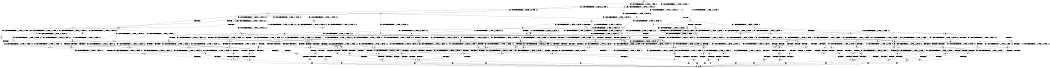 digraph BCG {
size = "7, 10.5";
center = TRUE;
node [shape = circle];
0 [peripheries = 2];
0 -> 1 [label = "EX !0 !ATOMIC_EXCH_BRANCH (1, +1, TRUE, +0, 2, TRUE) !:0:"];
0 -> 2 [label = "EX !1 !ATOMIC_EXCH_BRANCH (1, +0, FALSE, +0, 3, TRUE) !:0:"];
0 -> 3 [label = "EX !2 !ATOMIC_EXCH_BRANCH (1, +0, TRUE, +0, 1, TRUE) !:0:"];
0 -> 4 [label = "EX !0 !ATOMIC_EXCH_BRANCH (1, +1, TRUE, +0, 2, TRUE) !:0:"];
1 -> 5 [label = "TERMINATE !0"];
2 -> 6 [label = "EX !0 !ATOMIC_EXCH_BRANCH (1, +1, TRUE, +0, 2, TRUE) !:0:1:"];
2 -> 7 [label = "TERMINATE !1"];
2 -> 8 [label = "EX !2 !ATOMIC_EXCH_BRANCH (1, +0, TRUE, +0, 1, TRUE) !:0:1:"];
2 -> 9 [label = "EX !0 !ATOMIC_EXCH_BRANCH (1, +1, TRUE, +0, 2, TRUE) !:0:1:"];
3 -> 10 [label = "EX !0 !ATOMIC_EXCH_BRANCH (1, +1, TRUE, +0, 2, TRUE) !:0:2:"];
3 -> 11 [label = "EX !1 !ATOMIC_EXCH_BRANCH (1, +0, FALSE, +0, 3, TRUE) !:0:2:"];
3 -> 12 [label = "EX !0 !ATOMIC_EXCH_BRANCH (1, +1, TRUE, +0, 2, TRUE) !:0:2:"];
3 -> 3 [label = "EX !2 !ATOMIC_EXCH_BRANCH (1, +0, TRUE, +0, 1, TRUE) !:0:2:"];
4 -> 5 [label = "TERMINATE !0"];
4 -> 13 [label = "TERMINATE !0"];
4 -> 14 [label = "EX !1 !ATOMIC_EXCH_BRANCH (1, +0, FALSE, +0, 3, FALSE) !:0:"];
4 -> 15 [label = "EX !2 !ATOMIC_EXCH_BRANCH (1, +0, TRUE, +0, 1, FALSE) !:0:"];
5 -> 16 [label = "EX !1 !ATOMIC_EXCH_BRANCH (1, +0, FALSE, +0, 3, FALSE) !:1:"];
6 -> 17 [label = "TERMINATE !0"];
7 -> 18 [label = "EX !0 !ATOMIC_EXCH_BRANCH (1, +1, TRUE, +0, 2, TRUE) !:0:"];
7 -> 19 [label = "EX !2 !ATOMIC_EXCH_BRANCH (1, +0, TRUE, +0, 1, TRUE) !:0:"];
7 -> 20 [label = "EX !0 !ATOMIC_EXCH_BRANCH (1, +1, TRUE, +0, 2, TRUE) !:0:"];
8 -> 21 [label = "EX !0 !ATOMIC_EXCH_BRANCH (1, +1, TRUE, +0, 2, TRUE) !:0:1:2:"];
8 -> 22 [label = "TERMINATE !1"];
8 -> 23 [label = "EX !0 !ATOMIC_EXCH_BRANCH (1, +1, TRUE, +0, 2, TRUE) !:0:1:2:"];
8 -> 8 [label = "EX !2 !ATOMIC_EXCH_BRANCH (1, +0, TRUE, +0, 1, TRUE) !:0:1:2:"];
9 -> 17 [label = "TERMINATE !0"];
9 -> 24 [label = "TERMINATE !1"];
9 -> 25 [label = "TERMINATE !0"];
9 -> 26 [label = "EX !2 !ATOMIC_EXCH_BRANCH (1, +0, TRUE, +0, 1, FALSE) !:0:1:"];
10 -> 27 [label = "EX !2 !ATOMIC_EXCH_BRANCH (1, +0, TRUE, +0, 1, FALSE) !:0:2:"];
11 -> 28 [label = "EX !2 !ATOMIC_EXCH_BRANCH (1, +0, TRUE, +0, 1, TRUE) !:0:1:2:"];
11 -> 22 [label = "TERMINATE !1"];
11 -> 23 [label = "EX !0 !ATOMIC_EXCH_BRANCH (1, +1, TRUE, +0, 2, TRUE) !:0:1:2:"];
11 -> 8 [label = "EX !2 !ATOMIC_EXCH_BRANCH (1, +0, TRUE, +0, 1, TRUE) !:0:1:2:"];
12 -> 27 [label = "EX !2 !ATOMIC_EXCH_BRANCH (1, +0, TRUE, +0, 1, FALSE) !:0:2:"];
12 -> 29 [label = "TERMINATE !0"];
12 -> 30 [label = "EX !1 !ATOMIC_EXCH_BRANCH (1, +0, FALSE, +0, 3, FALSE) !:0:2:"];
12 -> 15 [label = "EX !2 !ATOMIC_EXCH_BRANCH (1, +0, TRUE, +0, 1, FALSE) !:0:2:"];
13 -> 16 [label = "EX !1 !ATOMIC_EXCH_BRANCH (1, +0, FALSE, +0, 3, FALSE) !:1:"];
13 -> 31 [label = "EX !2 !ATOMIC_EXCH_BRANCH (1, +0, TRUE, +0, 1, FALSE) !:1:"];
13 -> 32 [label = "EX !1 !ATOMIC_EXCH_BRANCH (1, +0, FALSE, +0, 3, FALSE) !:1:"];
14 -> 33 [label = "EX !1 !ATOMIC_EXCH_BRANCH (1, +1, TRUE, +0, 3, FALSE) !:0:1:"];
14 -> 34 [label = "TERMINATE !0"];
14 -> 35 [label = "EX !2 !ATOMIC_EXCH_BRANCH (1, +0, TRUE, +0, 1, FALSE) !:0:1:"];
14 -> 36 [label = "EX !1 !ATOMIC_EXCH_BRANCH (1, +1, TRUE, +0, 3, FALSE) !:0:1:"];
15 -> 37 [label = "TERMINATE !0"];
15 -> 38 [label = "TERMINATE !2"];
15 -> 39 [label = "TERMINATE !0"];
15 -> 40 [label = "EX !1 !ATOMIC_EXCH_BRANCH (1, +0, FALSE, +0, 3, TRUE) !:0:2:"];
16 -> 41 [label = "EX !1 !ATOMIC_EXCH_BRANCH (1, +1, TRUE, +0, 3, FALSE) !:1:"];
17 -> 42 [label = "TERMINATE !1"];
18 -> 43 [label = "TERMINATE !0"];
19 -> 44 [label = "EX !0 !ATOMIC_EXCH_BRANCH (1, +1, TRUE, +0, 2, TRUE) !:0:2:"];
19 -> 45 [label = "EX !0 !ATOMIC_EXCH_BRANCH (1, +1, TRUE, +0, 2, TRUE) !:0:2:"];
19 -> 19 [label = "EX !2 !ATOMIC_EXCH_BRANCH (1, +0, TRUE, +0, 1, TRUE) !:0:2:"];
20 -> 43 [label = "TERMINATE !0"];
20 -> 46 [label = "TERMINATE !0"];
20 -> 47 [label = "EX !2 !ATOMIC_EXCH_BRANCH (1, +0, TRUE, +0, 1, FALSE) !:0:"];
21 -> 48 [label = "EX !2 !ATOMIC_EXCH_BRANCH (1, +0, TRUE, +0, 1, FALSE) !:0:1:2:"];
22 -> 49 [label = "EX !2 !ATOMIC_EXCH_BRANCH (1, +0, TRUE, +0, 1, TRUE) !:0:2:"];
22 -> 45 [label = "EX !0 !ATOMIC_EXCH_BRANCH (1, +1, TRUE, +0, 2, TRUE) !:0:2:"];
22 -> 19 [label = "EX !2 !ATOMIC_EXCH_BRANCH (1, +0, TRUE, +0, 1, TRUE) !:0:2:"];
23 -> 48 [label = "EX !2 !ATOMIC_EXCH_BRANCH (1, +0, TRUE, +0, 1, FALSE) !:0:1:2:"];
23 -> 50 [label = "TERMINATE !1"];
23 -> 51 [label = "TERMINATE !0"];
23 -> 26 [label = "EX !2 !ATOMIC_EXCH_BRANCH (1, +0, TRUE, +0, 1, FALSE) !:0:1:2:"];
24 -> 43 [label = "TERMINATE !0"];
24 -> 46 [label = "TERMINATE !0"];
24 -> 47 [label = "EX !2 !ATOMIC_EXCH_BRANCH (1, +0, TRUE, +0, 1, FALSE) !:0:"];
25 -> 42 [label = "TERMINATE !1"];
25 -> 52 [label = "TERMINATE !1"];
25 -> 53 [label = "EX !2 !ATOMIC_EXCH_BRANCH (1, +0, TRUE, +0, 1, FALSE) !:1:"];
26 -> 54 [label = "TERMINATE !0"];
26 -> 55 [label = "TERMINATE !1"];
26 -> 56 [label = "TERMINATE !2"];
26 -> 57 [label = "TERMINATE !0"];
27 -> 37 [label = "TERMINATE !0"];
28 -> 21 [label = "EX !0 !ATOMIC_EXCH_BRANCH (1, +1, TRUE, +0, 2, TRUE) !:0:1:2:"];
29 -> 58 [label = "EX !2 !ATOMIC_EXCH_BRANCH (1, +0, TRUE, +0, 1, FALSE) !:1:2:"];
29 -> 59 [label = "EX !1 !ATOMIC_EXCH_BRANCH (1, +0, FALSE, +0, 3, FALSE) !:1:2:"];
29 -> 31 [label = "EX !2 !ATOMIC_EXCH_BRANCH (1, +0, TRUE, +0, 1, FALSE) !:1:2:"];
30 -> 60 [label = "EX !1 !ATOMIC_EXCH_BRANCH (1, +1, TRUE, +0, 3, FALSE) !:0:1:2:"];
30 -> 61 [label = "TERMINATE !0"];
30 -> 35 [label = "EX !2 !ATOMIC_EXCH_BRANCH (1, +0, TRUE, +0, 1, FALSE) !:0:1:2:"];
30 -> 62 [label = "EX !1 !ATOMIC_EXCH_BRANCH (1, +1, TRUE, +0, 3, FALSE) !:0:1:2:"];
31 -> 63 [label = "EX !1 !ATOMIC_EXCH_BRANCH (1, +0, FALSE, +0, 3, TRUE) !:1:2:"];
31 -> 64 [label = "TERMINATE !2"];
31 -> 65 [label = "EX !1 !ATOMIC_EXCH_BRANCH (1, +0, FALSE, +0, 3, TRUE) !:1:2:"];
32 -> 41 [label = "EX !1 !ATOMIC_EXCH_BRANCH (1, +1, TRUE, +0, 3, FALSE) !:1:"];
32 -> 66 [label = "EX !2 !ATOMIC_EXCH_BRANCH (1, +0, TRUE, +0, 1, FALSE) !:1:"];
32 -> 67 [label = "EX !1 !ATOMIC_EXCH_BRANCH (1, +1, TRUE, +0, 3, FALSE) !:1:"];
33 -> 17 [label = "TERMINATE !0"];
34 -> 41 [label = "EX !1 !ATOMIC_EXCH_BRANCH (1, +1, TRUE, +0, 3, FALSE) !:1:"];
34 -> 66 [label = "EX !2 !ATOMIC_EXCH_BRANCH (1, +0, TRUE, +0, 1, FALSE) !:1:"];
34 -> 67 [label = "EX !1 !ATOMIC_EXCH_BRANCH (1, +1, TRUE, +0, 3, FALSE) !:1:"];
35 -> 68 [label = "EX !1 !ATOMIC_EXCH_BRANCH (1, +1, TRUE, +0, 3, TRUE) !:0:1:2:"];
35 -> 69 [label = "TERMINATE !2"];
35 -> 70 [label = "TERMINATE !0"];
35 -> 71 [label = "EX !1 !ATOMIC_EXCH_BRANCH (1, +1, TRUE, +0, 3, TRUE) !:0:1:2:"];
36 -> 17 [label = "TERMINATE !0"];
36 -> 24 [label = "TERMINATE !1"];
36 -> 25 [label = "TERMINATE !0"];
36 -> 26 [label = "EX !2 !ATOMIC_EXCH_BRANCH (1, +0, TRUE, +0, 1, FALSE) !:0:1:"];
37 -> 63 [label = "EX !1 !ATOMIC_EXCH_BRANCH (1, +0, FALSE, +0, 3, TRUE) !:1:2:"];
38 -> 72 [label = "TERMINATE !0"];
38 -> 73 [label = "TERMINATE !0"];
38 -> 74 [label = "EX !1 !ATOMIC_EXCH_BRANCH (1, +0, FALSE, +0, 3, TRUE) !:0:"];
39 -> 63 [label = "EX !1 !ATOMIC_EXCH_BRANCH (1, +0, FALSE, +0, 3, TRUE) !:1:2:"];
39 -> 64 [label = "TERMINATE !2"];
39 -> 65 [label = "EX !1 !ATOMIC_EXCH_BRANCH (1, +0, FALSE, +0, 3, TRUE) !:1:2:"];
40 -> 54 [label = "TERMINATE !0"];
40 -> 55 [label = "TERMINATE !1"];
40 -> 56 [label = "TERMINATE !2"];
40 -> 57 [label = "TERMINATE !0"];
41 -> 42 [label = "TERMINATE !1"];
42 -> 75 [label = "EX !2 !ATOMIC_EXCH_BRANCH (1, +0, TRUE, +0, 1, FALSE) !:2:"];
43 -> 76 [label = "EX !2 !ATOMIC_EXCH_BRANCH (1, +0, TRUE, +0, 1, FALSE) !:1:2:"];
44 -> 77 [label = "EX !2 !ATOMIC_EXCH_BRANCH (1, +0, TRUE, +0, 1, FALSE) !:0:2:"];
45 -> 77 [label = "EX !2 !ATOMIC_EXCH_BRANCH (1, +0, TRUE, +0, 1, FALSE) !:0:2:"];
45 -> 78 [label = "TERMINATE !0"];
45 -> 47 [label = "EX !2 !ATOMIC_EXCH_BRANCH (1, +0, TRUE, +0, 1, FALSE) !:0:2:"];
46 -> 76 [label = "EX !2 !ATOMIC_EXCH_BRANCH (1, +0, TRUE, +0, 1, FALSE) !:1:2:"];
46 -> 79 [label = "EX !2 !ATOMIC_EXCH_BRANCH (1, +0, TRUE, +0, 1, FALSE) !:1:2:"];
47 -> 80 [label = "TERMINATE !0"];
47 -> 81 [label = "TERMINATE !2"];
47 -> 82 [label = "TERMINATE !0"];
48 -> 54 [label = "TERMINATE !0"];
49 -> 44 [label = "EX !0 !ATOMIC_EXCH_BRANCH (1, +1, TRUE, +0, 2, TRUE) !:0:2:"];
50 -> 77 [label = "EX !2 !ATOMIC_EXCH_BRANCH (1, +0, TRUE, +0, 1, FALSE) !:0:2:"];
50 -> 78 [label = "TERMINATE !0"];
50 -> 47 [label = "EX !2 !ATOMIC_EXCH_BRANCH (1, +0, TRUE, +0, 1, FALSE) !:0:2:"];
51 -> 83 [label = "EX !2 !ATOMIC_EXCH_BRANCH (1, +0, TRUE, +0, 1, FALSE) !:1:2:"];
51 -> 84 [label = "TERMINATE !1"];
51 -> 53 [label = "EX !2 !ATOMIC_EXCH_BRANCH (1, +0, TRUE, +0, 1, FALSE) !:1:2:"];
52 -> 75 [label = "EX !2 !ATOMIC_EXCH_BRANCH (1, +0, TRUE, +0, 1, FALSE) !:2:"];
52 -> 85 [label = "EX !2 !ATOMIC_EXCH_BRANCH (1, +0, TRUE, +0, 1, FALSE) !:2:"];
53 -> 86 [label = "TERMINATE !2"];
53 -> 87 [label = "TERMINATE !1"];
53 -> 88 [label = "TERMINATE !2"];
54 -> 86 [label = "TERMINATE !2"];
55 -> 80 [label = "TERMINATE !0"];
55 -> 81 [label = "TERMINATE !2"];
55 -> 82 [label = "TERMINATE !0"];
56 -> 89 [label = "TERMINATE !0"];
56 -> 90 [label = "TERMINATE !1"];
56 -> 91 [label = "TERMINATE !0"];
57 -> 86 [label = "TERMINATE !2"];
57 -> 87 [label = "TERMINATE !1"];
57 -> 88 [label = "TERMINATE !2"];
58 -> 63 [label = "EX !1 !ATOMIC_EXCH_BRANCH (1, +0, FALSE, +0, 3, TRUE) !:1:2:"];
59 -> 92 [label = "EX !1 !ATOMIC_EXCH_BRANCH (1, +1, TRUE, +0, 3, FALSE) !:1:2:"];
59 -> 66 [label = "EX !2 !ATOMIC_EXCH_BRANCH (1, +0, TRUE, +0, 1, FALSE) !:1:2:"];
59 -> 93 [label = "EX !1 !ATOMIC_EXCH_BRANCH (1, +1, TRUE, +0, 3, FALSE) !:1:2:"];
60 -> 48 [label = "EX !2 !ATOMIC_EXCH_BRANCH (1, +0, TRUE, +0, 1, FALSE) !:0:1:2:"];
61 -> 92 [label = "EX !1 !ATOMIC_EXCH_BRANCH (1, +1, TRUE, +0, 3, FALSE) !:1:2:"];
61 -> 66 [label = "EX !2 !ATOMIC_EXCH_BRANCH (1, +0, TRUE, +0, 1, FALSE) !:1:2:"];
61 -> 93 [label = "EX !1 !ATOMIC_EXCH_BRANCH (1, +1, TRUE, +0, 3, FALSE) !:1:2:"];
62 -> 48 [label = "EX !2 !ATOMIC_EXCH_BRANCH (1, +0, TRUE, +0, 1, FALSE) !:0:1:2:"];
62 -> 50 [label = "TERMINATE !1"];
62 -> 51 [label = "TERMINATE !0"];
62 -> 26 [label = "EX !2 !ATOMIC_EXCH_BRANCH (1, +0, TRUE, +0, 1, FALSE) !:0:1:2:"];
63 -> 86 [label = "TERMINATE !2"];
64 -> 94 [label = "EX !1 !ATOMIC_EXCH_BRANCH (1, +0, FALSE, +0, 3, TRUE) !:1:"];
64 -> 95 [label = "EX !1 !ATOMIC_EXCH_BRANCH (1, +0, FALSE, +0, 3, TRUE) !:1:"];
65 -> 86 [label = "TERMINATE !2"];
65 -> 87 [label = "TERMINATE !1"];
65 -> 88 [label = "TERMINATE !2"];
66 -> 96 [label = "EX !1 !ATOMIC_EXCH_BRANCH (1, +1, TRUE, +0, 3, TRUE) !:1:2:"];
66 -> 97 [label = "TERMINATE !2"];
66 -> 98 [label = "EX !1 !ATOMIC_EXCH_BRANCH (1, +1, TRUE, +0, 3, TRUE) !:1:2:"];
67 -> 42 [label = "TERMINATE !1"];
67 -> 52 [label = "TERMINATE !1"];
67 -> 53 [label = "EX !2 !ATOMIC_EXCH_BRANCH (1, +0, TRUE, +0, 1, FALSE) !:1:"];
68 -> 99 [label = "TERMINATE !0"];
69 -> 100 [label = "EX !1 !ATOMIC_EXCH_BRANCH (1, +1, TRUE, +0, 3, TRUE) !:0:1:"];
69 -> 101 [label = "TERMINATE !0"];
69 -> 102 [label = "EX !1 !ATOMIC_EXCH_BRANCH (1, +1, TRUE, +0, 3, TRUE) !:0:1:"];
70 -> 96 [label = "EX !1 !ATOMIC_EXCH_BRANCH (1, +1, TRUE, +0, 3, TRUE) !:1:2:"];
70 -> 97 [label = "TERMINATE !2"];
70 -> 98 [label = "EX !1 !ATOMIC_EXCH_BRANCH (1, +1, TRUE, +0, 3, TRUE) !:1:2:"];
71 -> 99 [label = "TERMINATE !0"];
71 -> 103 [label = "TERMINATE !1"];
71 -> 104 [label = "TERMINATE !2"];
71 -> 105 [label = "TERMINATE !0"];
72 -> 94 [label = "EX !1 !ATOMIC_EXCH_BRANCH (1, +0, FALSE, +0, 3, TRUE) !:1:"];
73 -> 94 [label = "EX !1 !ATOMIC_EXCH_BRANCH (1, +0, FALSE, +0, 3, TRUE) !:1:"];
73 -> 95 [label = "EX !1 !ATOMIC_EXCH_BRANCH (1, +0, FALSE, +0, 3, TRUE) !:1:"];
74 -> 89 [label = "TERMINATE !0"];
74 -> 90 [label = "TERMINATE !1"];
74 -> 91 [label = "TERMINATE !0"];
75 -> 106 [label = "TERMINATE !2"];
76 -> 107 [label = "TERMINATE !2"];
77 -> 80 [label = "TERMINATE !0"];
78 -> 76 [label = "EX !2 !ATOMIC_EXCH_BRANCH (1, +0, TRUE, +0, 1, FALSE) !:1:2:"];
78 -> 79 [label = "EX !2 !ATOMIC_EXCH_BRANCH (1, +0, TRUE, +0, 1, FALSE) !:1:2:"];
79 -> 107 [label = "TERMINATE !2"];
79 -> 108 [label = "TERMINATE !2"];
80 -> 107 [label = "TERMINATE !2"];
81 -> 109 [label = "TERMINATE !0"];
81 -> 110 [label = "TERMINATE !0"];
82 -> 107 [label = "TERMINATE !2"];
82 -> 108 [label = "TERMINATE !2"];
83 -> 86 [label = "TERMINATE !2"];
84 -> 75 [label = "EX !2 !ATOMIC_EXCH_BRANCH (1, +0, TRUE, +0, 1, FALSE) !:2:"];
84 -> 85 [label = "EX !2 !ATOMIC_EXCH_BRANCH (1, +0, TRUE, +0, 1, FALSE) !:2:"];
85 -> 106 [label = "TERMINATE !2"];
85 -> 111 [label = "TERMINATE !2"];
86 -> 112 [label = "TERMINATE !1"];
87 -> 106 [label = "TERMINATE !2"];
87 -> 111 [label = "TERMINATE !2"];
88 -> 112 [label = "TERMINATE !1"];
88 -> 113 [label = "TERMINATE !1"];
89 -> 112 [label = "TERMINATE !1"];
90 -> 109 [label = "TERMINATE !0"];
90 -> 110 [label = "TERMINATE !0"];
91 -> 112 [label = "TERMINATE !1"];
91 -> 113 [label = "TERMINATE !1"];
92 -> 83 [label = "EX !2 !ATOMIC_EXCH_BRANCH (1, +0, TRUE, +0, 1, FALSE) !:1:2:"];
93 -> 83 [label = "EX !2 !ATOMIC_EXCH_BRANCH (1, +0, TRUE, +0, 1, FALSE) !:1:2:"];
93 -> 84 [label = "TERMINATE !1"];
93 -> 53 [label = "EX !2 !ATOMIC_EXCH_BRANCH (1, +0, TRUE, +0, 1, FALSE) !:1:2:"];
94 -> 112 [label = "TERMINATE !1"];
95 -> 112 [label = "TERMINATE !1"];
95 -> 113 [label = "TERMINATE !1"];
96 -> 114 [label = "TERMINATE !2"];
97 -> 115 [label = "EX !1 !ATOMIC_EXCH_BRANCH (1, +1, TRUE, +0, 3, TRUE) !:1:"];
97 -> 116 [label = "EX !1 !ATOMIC_EXCH_BRANCH (1, +1, TRUE, +0, 3, TRUE) !:1:"];
98 -> 114 [label = "TERMINATE !2"];
98 -> 117 [label = "TERMINATE !1"];
98 -> 118 [label = "TERMINATE !2"];
99 -> 114 [label = "TERMINATE !2"];
100 -> 119 [label = "TERMINATE !0"];
101 -> 115 [label = "EX !1 !ATOMIC_EXCH_BRANCH (1, +1, TRUE, +0, 3, TRUE) !:1:"];
101 -> 116 [label = "EX !1 !ATOMIC_EXCH_BRANCH (1, +1, TRUE, +0, 3, TRUE) !:1:"];
102 -> 119 [label = "TERMINATE !0"];
102 -> 120 [label = "TERMINATE !1"];
102 -> 121 [label = "TERMINATE !0"];
103 -> 122 [label = "TERMINATE !0"];
103 -> 123 [label = "TERMINATE !2"];
103 -> 124 [label = "TERMINATE !0"];
104 -> 119 [label = "TERMINATE !0"];
104 -> 120 [label = "TERMINATE !1"];
104 -> 121 [label = "TERMINATE !0"];
105 -> 114 [label = "TERMINATE !2"];
105 -> 117 [label = "TERMINATE !1"];
105 -> 118 [label = "TERMINATE !2"];
106 -> 125 [label = "exit"];
107 -> 125 [label = "exit"];
108 -> 125 [label = "exit"];
109 -> 125 [label = "exit"];
110 -> 125 [label = "exit"];
111 -> 125 [label = "exit"];
112 -> 125 [label = "exit"];
113 -> 125 [label = "exit"];
114 -> 126 [label = "TERMINATE !1"];
115 -> 126 [label = "TERMINATE !1"];
116 -> 126 [label = "TERMINATE !1"];
116 -> 127 [label = "TERMINATE !1"];
117 -> 128 [label = "TERMINATE !2"];
117 -> 129 [label = "TERMINATE !2"];
118 -> 126 [label = "TERMINATE !1"];
118 -> 127 [label = "TERMINATE !1"];
119 -> 126 [label = "TERMINATE !1"];
120 -> 130 [label = "TERMINATE !0"];
120 -> 131 [label = "TERMINATE !0"];
121 -> 126 [label = "TERMINATE !1"];
121 -> 127 [label = "TERMINATE !1"];
122 -> 132 [label = "TERMINATE !2"];
123 -> 130 [label = "TERMINATE !0"];
123 -> 131 [label = "TERMINATE !0"];
124 -> 132 [label = "TERMINATE !2"];
124 -> 133 [label = "TERMINATE !2"];
126 -> 125 [label = "exit"];
127 -> 125 [label = "exit"];
128 -> 125 [label = "exit"];
129 -> 125 [label = "exit"];
130 -> 125 [label = "exit"];
131 -> 125 [label = "exit"];
132 -> 125 [label = "exit"];
133 -> 125 [label = "exit"];
}
